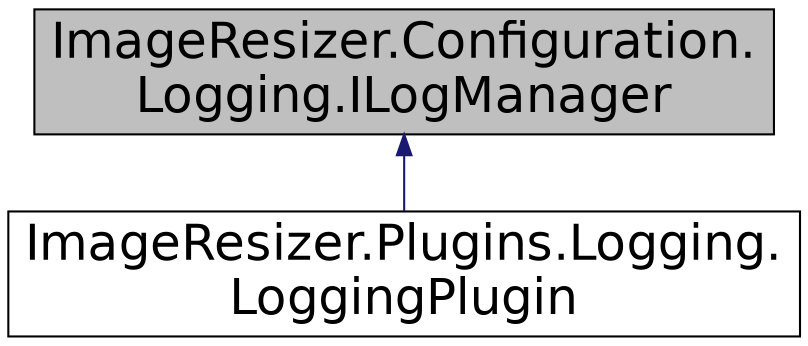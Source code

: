 digraph "ImageResizer.Configuration.Logging.ILogManager"
{
  edge [fontname="Helvetica",fontsize="24",labelfontname="Helvetica",labelfontsize="24"];
  node [fontname="Helvetica",fontsize="24",shape=record];
  Node1 [label="ImageResizer.Configuration.\lLogging.ILogManager",height=0.2,width=0.4,color="black", fillcolor="grey75", style="filled" fontcolor="black"];
  Node1 -> Node2 [dir="back",color="midnightblue",fontsize="24",style="solid",fontname="Helvetica"];
  Node2 [label="ImageResizer.Plugins.Logging.\lLoggingPlugin",height=0.2,width=0.4,color="black", fillcolor="white", style="filled",URL="$class_image_resizer_1_1_plugins_1_1_logging_1_1_logging_plugin.html"];
}
